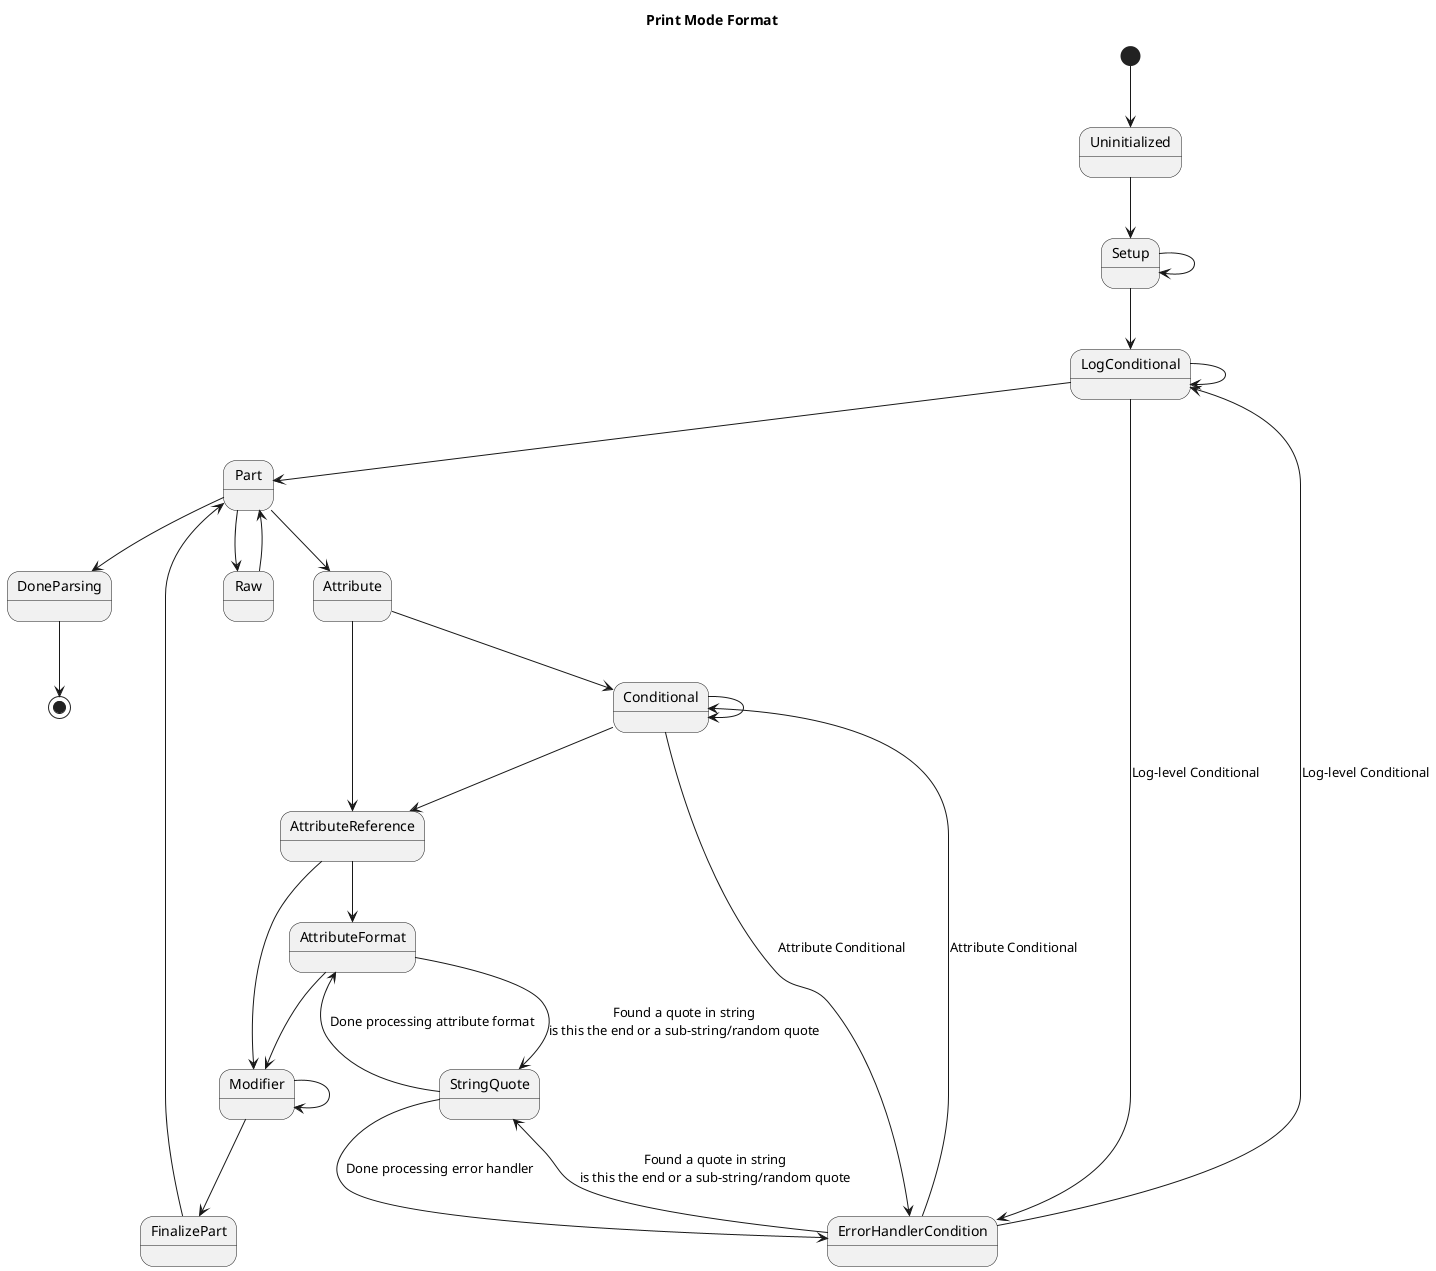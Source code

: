 @startuml

title Print Mode Format

[*] --> Uninitialized
Uninitialized --> Setup

Setup --> Setup
Setup --> LogConditional

LogConditional --> LogConditional
LogConditional --> Part

Part --> Raw
Part --> Attribute
Part --> DoneParsing

Raw --> Part

Attribute --> Conditional
Attribute --> AttributeReference

Conditional --> Conditional
Conditional --> AttributeReference

AttributeReference --> AttributeFormat
AttributeReference --> Modifier

AttributeFormat --> Modifier
' is this needed?
AttributeFormat --> StringQuote : Found a quote in string\nis this the end or a sub-string/random quote

Modifier --> Modifier
Modifier --> FinalizePart

FinalizePart --> Part

' TODO
LogConditional --> ErrorHandlerCondition : Log-level Conditional
ErrorHandlerCondition --> LogConditional : Log-level Conditional
Conditional --> ErrorHandlerCondition : Attribute Conditional
ErrorHandlerCondition --> Conditional : Attribute Conditional

ErrorHandlerCondition --> StringQuote : Found a quote in string\nis this the end or a sub-string/random quote

StringQuote --> AttributeFormat : Done processing attribute format
StringQuote --> ErrorHandlerCondition : Done processing error handler

DoneParsing --> [*]

@enduml